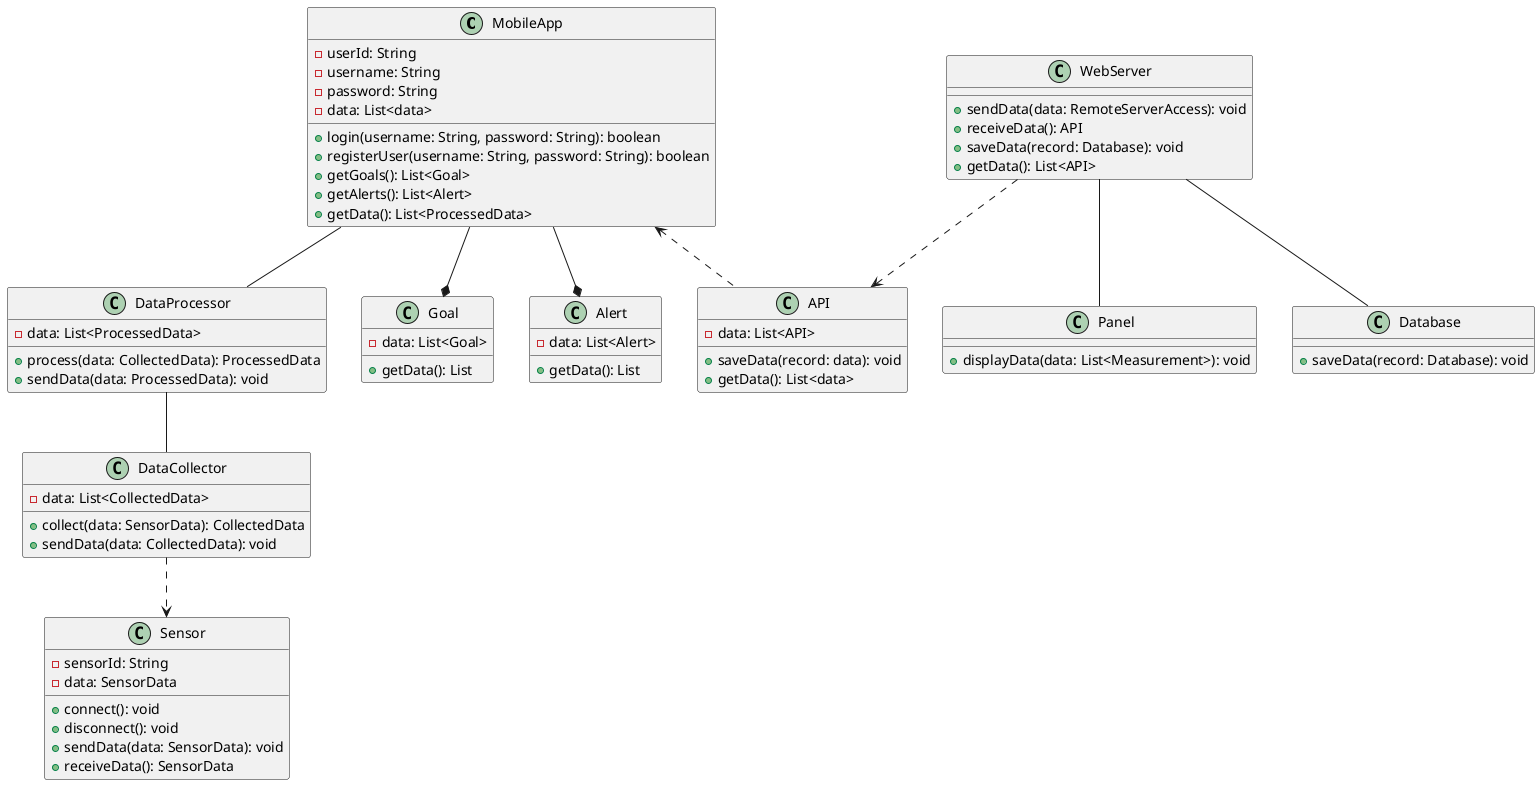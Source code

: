 @startuml
class MobileApp {
  - userId: String
  - username: String
  - password: String
  - data: List<data>
  + login(username: String, password: String): boolean
  + registerUser(username: String, password: String): boolean
  + getGoals(): List<Goal>
  + getAlerts(): List<Alert>
  + getData(): List<ProcessedData>
}

class Sensor {
  - sensorId: String
  - data: SensorData
  + connect(): void
  + disconnect(): void
  + sendData(data: SensorData): void
  + receiveData(): SensorData
}

class DataProcessor {
  - data: List<ProcessedData>
  + process(data: CollectedData): ProcessedData
  + sendData(data: ProcessedData): void
}

class Panel {
  + displayData(data: List<Measurement>): void
}

class API {
  - data: List<API>
  + saveData(record: data): void
  + getData(): List<data>
}

class WebServer {
  + sendData(data: RemoteServerAccess): void
  + receiveData(): API
  + saveData(record: Database): void
  + getData(): List<API>
}

class Database {
  + saveData(record: Database): void
}

class Goal {
  - data: List<Goal>
  + getData(): List
}

class Alert {
  - data: List<Alert>
  + getData(): List
}

class DataCollector {
  - data: List<CollectedData>
  + collect(data: SensorData): CollectedData
  + sendData(data: CollectedData): void
}

DataCollector ..> Sensor
MobileApp --* Goal
MobileApp --* Alert
MobileApp -- DataProcessor
DataProcessor -- DataCollector
MobileApp <.. API

WebServer -- Panel
WebServer ..> API
WebServer -- Database

@enduml
